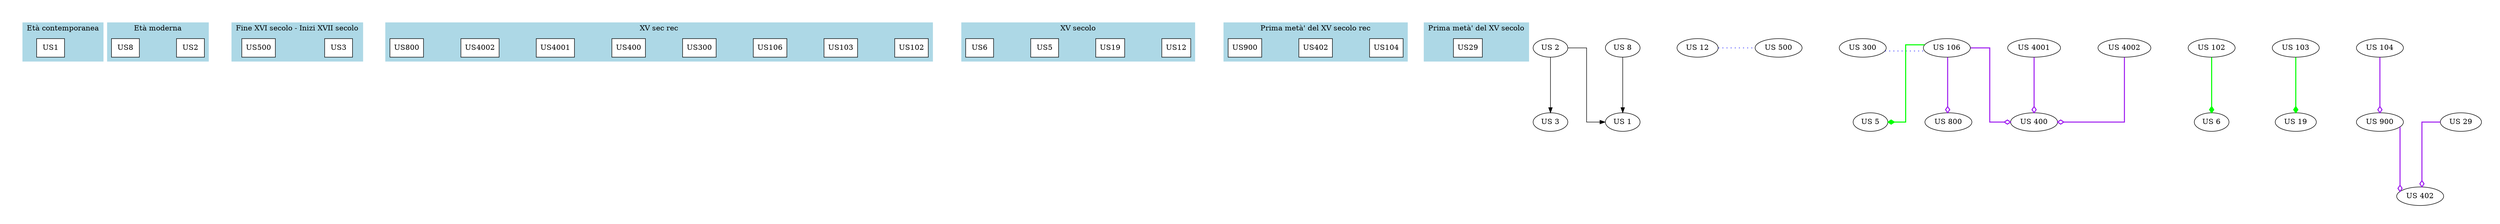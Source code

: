 digraph {
	graph [bb="0,0,4403.5,364.5",
		compound=true,
		dpi=150,
		nodesep=1,
		pad=0.5,
		rankdir=TB,
		ranksep=1.5,
		splines=ortho
	];
	node [label="\N"];
	subgraph cluster_datazione_1 {
		graph [bb="8,280,129,356.5",
			color=lightblue,
			label="Età contemporanea",
			lheight=0.23,
			lp="68.5,344.25",
			lwidth=1.46,
			rank=same,
			style=filled
		];
		US1	[fillcolor=white,
			height=0.5,
			label=US1,
			pos="44,306",
			shape=box,
			style=filled,
			width=0.75];
	}
	subgraph cluster_datazione_2 {
		graph [bb="137,280,333,356.5",
			color=lightblue,
			label="Età moderna",
			lheight=0.23,
			lp="235,344.25",
			lwidth=0.97,
			rank=same,
			style=filled
		];
		US2	[fillcolor=white,
			height=0.5,
			label=US2,
			pos="172,306",
			shape=box,
			style=filled,
			width=0.75];
		US8	[fillcolor=white,
			height=0.5,
			label=US8,
			pos="298,306",
			shape=box,
			style=filled,
			width=0.75];
	}
	subgraph cluster_datazione_3 {
		graph [bb="385,280,598,356.5",
			color=lightblue,
			label="Fine XVI secolo - Inizi XVII secolo",
			lheight=0.23,
			lp="491.5,344.25",
			lwidth=2.74,
			rank=same,
			style=filled
		];
		US3	[fillcolor=white,
			height=0.5,
			label=US3,
			pos="424,306",
			shape=box,
			style=filled,
			width=0.75];
		US500	[fillcolor=white,
			height=0.5,
			label=US500,
			pos="558,306",
			shape=box,
			style=filled,
			width=0.75];
	}
	subgraph cluster_datazione_4 {
		graph [bb="649,280,1613,356.5",
			color=lightblue,
			label="XV sec rec",
			lheight=0.23,
			lp="1131,344.25",
			lwidth=0.83,
			rank=same,
			style=filled
		];
		US102	[fillcolor=white,
			height=0.5,
			label=US102,
			pos="684,306",
			shape=box,
			style=filled,
			width=0.75];
		US103	[fillcolor=white,
			height=0.5,
			label=US103,
			pos="810,306",
			shape=box,
			style=filled,
			width=0.75];
		US106	[fillcolor=white,
			height=0.5,
			label=US106,
			pos="936,306",
			shape=box,
			style=filled,
			width=0.75];
		US300	[fillcolor=white,
			height=0.5,
			label=US300,
			pos="1062,306",
			shape=box,
			style=filled,
			width=0.75];
		US400	[fillcolor=white,
			height=0.5,
			label=US400,
			pos="1188,306",
			shape=box,
			style=filled,
			width=0.75];
		US4001	[fillcolor=white,
			height=0.5,
			label=US4001,
			pos="1317,306",
			shape=box,
			style=filled,
			width=0.83681];
		US4002	[fillcolor=white,
			height=0.5,
			label=US4002,
			pos="1449,306",
			shape=box,
			style=filled,
			width=0.83681];
		US800	[fillcolor=white,
			height=0.5,
			label=US800,
			pos="1578,306",
			shape=box,
			style=filled,
			width=0.75];
	}
	subgraph cluster_datazione_5 {
		graph [bb="1669,280,2117,356.5",
			color=lightblue,
			label="XV secolo",
			lheight=0.23,
			lp="1893,344.25",
			lwidth=0.79,
			rank=same,
			style=filled
		];
		US12	[fillcolor=white,
			height=0.5,
			label=US12,
			pos="1704,306",
			shape=box,
			style=filled,
			width=0.75];
		US19	[fillcolor=white,
			height=0.5,
			label=US19,
			pos="1830,306",
			shape=box,
			style=filled,
			width=0.75];
		US5	[fillcolor=white,
			height=0.5,
			label=US5,
			pos="1956,306",
			shape=box,
			style=filled,
			width=0.75];
		US6	[fillcolor=white,
			height=0.5,
			label=US6,
			pos="2082,306",
			shape=box,
			style=filled,
			width=0.75];
	}
	subgraph cluster_datazione_6 {
		graph [bb="2173,280,2495,356.5",
			color=lightblue,
			label="Prima metà' del XV secolo rec",
			lheight=0.23,
			lp="2334,344.25",
			lwidth=2.32,
			rank=same,
			style=filled
		];
		US104	[fillcolor=white,
			height=0.5,
			label=US104,
			pos="2208,306",
			shape=box,
			style=filled,
			width=0.75];
		US402	[fillcolor=white,
			height=0.5,
			label=US402,
			pos="2334,306",
			shape=box,
			style=filled,
			width=0.75];
		US900	[fillcolor=white,
			height=0.5,
			label=US900,
			pos="2460,306",
			shape=box,
			style=filled,
			width=0.75];
	}
	subgraph cluster_datazione_7 {
		graph [bb="2508,280,2671,356.5",
			color=lightblue,
			label="Prima metà' del XV secolo",
			lheight=0.23,
			lp="2589.5,344.25",
			lwidth=2.04,
			rank=same,
			style=filled
		];
		US29	[fillcolor=white,
			height=0.5,
			label=US29,
			pos="2611,306",
			shape=box,
			style=filled,
			width=0.75];
	}
	subgraph main {
		edge [arrowhead=normal,
			color=black,
			style=solid
		];
		"US 2"	[height=0.5,
			pos="2740,306",
			width=0.82932];
		"US 3"	[height=0.5,
			pos="2740,162",
			width=0.82932];
		"US 2" -> "US 3"	[pos="e,2740,180.09 2740,287.76 2740,287.76 2740,191.6 2740,191.6"];
		"US 1"	[height=0.5,
			pos="2872,162",
			width=0.82932];
		"US 2" -> "US 1"	[pos="e,2841.7,162 2770.3,306 2787.6,306 2806,306 2806,306 2806,306 2806,162 2806,162 2806,162 2830.2,162 2830.2,162"];
		"US 8"	[height=0.5,
			pos="2872,306",
			width=0.82932];
		"US 8" -> "US 1"	[pos="e,2872,180.09 2872,287.76 2872,287.76 2872,191.6 2872,191.6"];
	}
	subgraph main1 {
		edge [arrowhead=none,
			color=blue,
			constraint=False,
			style=dotted
		];
		"US 12"	[height=0.5,
			pos="3008,306",
			width=0.95727];
		"US 500"	[height=0.5,
			pos="3154,306",
			width=1.0852];
		"US 12" -> "US 500"	[pos="3042.6,306 3064.2,306 3092,306 3114.5,306"];
		"US 300"	[height=0.5,
			pos="3304,306",
			width=1.0852];
		"US 106"	[height=0.5,
			pos="3454,306",
			width=1.0852];
		"US 300" -> "US 106"	[pos="3341.1,300 3364.2,300 3393.7,300 3416.8,300"];
	}
	subgraph main3 {
		edge [arrowhead=diamond,
			color=green,
			style=bold
		];
		"US 106";
		"US 5"	[height=0.5,
			pos="3315,162",
			width=0.82932];
		"US 106" -> "US 5"	[pos="e,3345.2,162 3416.9,312 3398.4,312 3379.9,312 3379.9,312 3379.9,312 3379.9,162 3379.9,162 3379.9,162 3358.2,162 3358.2,162"];
		"US 102"	[height=0.5,
			pos="3923,306",
			width=1.0852];
		"US 6"	[height=0.5,
			pos="3923,162",
			width=0.82932];
		"US 102" -> "US 6"	[pos="e,3923,180.09 3923,287.76 3923,287.76 3923,193.14 3923,193.14"];
		"US 103"	[height=0.5,
			pos="4073,306",
			width=1.0852];
		"US 19"	[height=0.5,
			pos="4073,162",
			width=0.95727];
		"US 103" -> "US 19"	[pos="e,4073,180.09 4073,287.76 4073,287.76 4073,193.14 4073,193.14"];
	}
	subgraph main4 {
		edge [arrowhead=odiamond,
			color=purple,
			style=bold
		];
		"US 106";
		"US 800"	[height=0.5,
			pos="3456,162",
			width=1.0852];
		"US 106" -> "US 800"	[pos="e,3455,180.09 3455,287.76 3455,287.76 3455,193.14 3455,193.14"];
		"US 400"	[height=0.5,
			pos="3609,162",
			width=1.0852];
		"US 106" -> "US 400"	[pos="e,3569.6,162 3493.4,306 3512,306 3530.2,306 3530.2,306 3530.2,306 3530.2,162 3530.2,162 3530.2,162 3556.5,162 3556.5,162"];
		"US 104"	[height=0.5,
			pos="4223,306",
			width=1.0852];
		"US 900"	[height=0.5,
			pos="4223,162",
			width=1.0852];
		"US 104" -> "US 900"	[pos="e,4223,180.09 4223,287.76 4223,287.76 4223,193.14 4223,193.14"];
		"US 402"	[height=0.5,
			pos="4296,18",
			width=1.0852];
		"US 900" -> "US 402"	[pos="e,4298.3,36.238 4262.4,162 4280.6,162 4298.3,162 4298.3,162 4298.3,162 4298.3,49.29 4298.3,49.29"];
		"US 29"	[height=0.5,
			pos="4369,162",
			width=0.95727];
		"US 29" -> "US 402"	[pos="e,4335.2,18 4369.3,143.76 4369.3,105.01 4369.3,18 4369.3,18 4369.3,18 4348.3,18 4348.3,18"];
		"US 4001"	[height=0.5,
			pos="3609,306",
			width=1.2132];
		"US 4001" -> "US 400"	[pos="e,3609,180.09 3609,287.76 3609,287.76 3609,193.14 3609,193.14"];
		"US 4002"	[height=0.5,
			pos="3768,306",
			width=1.2132];
		"US 4002" -> "US 400"	[pos="e,3648.3,162 3768,287.76 3768,249.01 3768,162 3768,162 3768,162 3661.4,162 3661.4,162"];
	}
}

